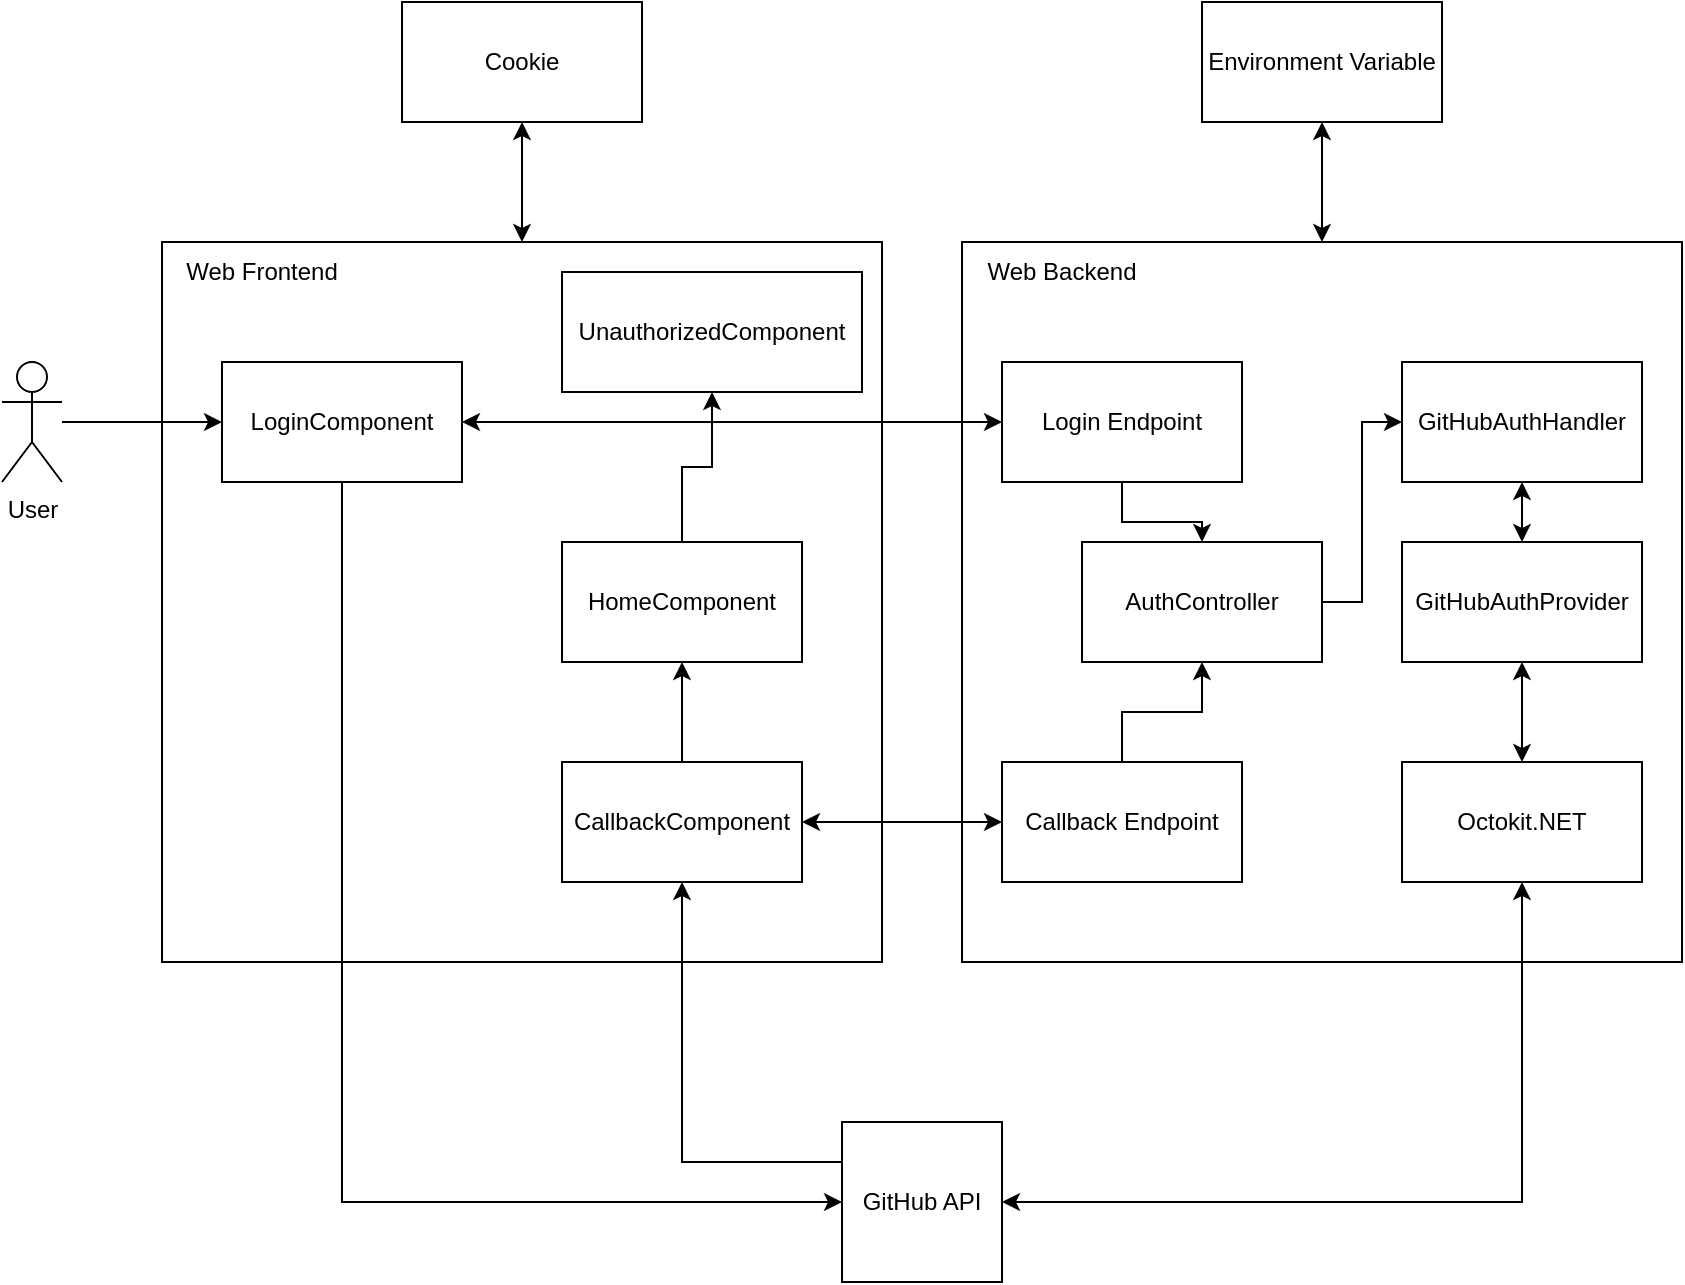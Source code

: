 <mxfile version="20.8.16" type="device"><diagram name="Strona-1" id="97WLdW6ybpAodyD5L77Z"><mxGraphModel dx="1418" dy="828" grid="1" gridSize="10" guides="1" tooltips="1" connect="1" arrows="1" fold="1" page="1" pageScale="1" pageWidth="16000" pageHeight="16000" math="0" shadow="0"><root><mxCell id="0"/><mxCell id="1" parent="0"/><mxCell id="ST7j3qCers82DrXwf6a3-1" value="" style="whiteSpace=wrap;html=1;aspect=fixed;" parent="1" vertex="1"><mxGeometry x="280" y="200" width="360" height="360" as="geometry"/></mxCell><mxCell id="ST7j3qCers82DrXwf6a3-2" value="Web Frontend" style="text;html=1;strokeColor=none;fillColor=none;align=center;verticalAlign=middle;whiteSpace=wrap;rounded=0;" parent="1" vertex="1"><mxGeometry x="280" y="200" width="100" height="30" as="geometry"/></mxCell><mxCell id="ST7j3qCers82DrXwf6a3-3" value="" style="whiteSpace=wrap;html=1;aspect=fixed;" parent="1" vertex="1"><mxGeometry x="680" y="200" width="360" height="360" as="geometry"/></mxCell><mxCell id="ST7j3qCers82DrXwf6a3-4" value="Web Backend" style="text;html=1;strokeColor=none;fillColor=none;align=center;verticalAlign=middle;whiteSpace=wrap;rounded=0;" parent="1" vertex="1"><mxGeometry x="680" y="200" width="100" height="30" as="geometry"/></mxCell><mxCell id="ST7j3qCers82DrXwf6a3-20" style="edgeStyle=orthogonalEdgeStyle;rounded=0;orthogonalLoop=1;jettySize=auto;html=1;exitX=0;exitY=0.25;exitDx=0;exitDy=0;entryX=0.5;entryY=1;entryDx=0;entryDy=0;startArrow=none;startFill=0;endArrow=classic;endFill=1;" parent="1" source="ST7j3qCers82DrXwf6a3-5" target="ST7j3qCers82DrXwf6a3-16" edge="1"><mxGeometry relative="1" as="geometry"/></mxCell><mxCell id="ST7j3qCers82DrXwf6a3-5" value="GitHub API" style="whiteSpace=wrap;html=1;aspect=fixed;" parent="1" vertex="1"><mxGeometry x="620" y="640" width="80" height="80" as="geometry"/></mxCell><mxCell id="ST7j3qCers82DrXwf6a3-12" style="edgeStyle=orthogonalEdgeStyle;rounded=0;orthogonalLoop=1;jettySize=auto;html=1;exitX=0.5;exitY=1;exitDx=0;exitDy=0;entryX=1;entryY=0.5;entryDx=0;entryDy=0;startArrow=classic;startFill=1;" parent="1" source="ST7j3qCers82DrXwf6a3-6" target="ST7j3qCers82DrXwf6a3-5" edge="1"><mxGeometry relative="1" as="geometry"/></mxCell><mxCell id="ST7j3qCers82DrXwf6a3-6" value="Octokit.NET" style="rounded=0;whiteSpace=wrap;html=1;" parent="1" vertex="1"><mxGeometry x="900" y="460" width="120" height="60" as="geometry"/></mxCell><mxCell id="60deinlO_U2B4ewSCEYN-9" style="edgeStyle=orthogonalEdgeStyle;rounded=0;orthogonalLoop=1;jettySize=auto;html=1;exitX=0.5;exitY=1;exitDx=0;exitDy=0;entryX=0.5;entryY=0;entryDx=0;entryDy=0;startArrow=classic;startFill=1;" parent="1" source="ST7j3qCers82DrXwf6a3-7" target="ST7j3qCers82DrXwf6a3-6" edge="1"><mxGeometry relative="1" as="geometry"/></mxCell><mxCell id="ST7j3qCers82DrXwf6a3-7" value="GitHubAuthProvider" style="rounded=0;whiteSpace=wrap;html=1;" parent="1" vertex="1"><mxGeometry x="900" y="350" width="120" height="60" as="geometry"/></mxCell><mxCell id="60deinlO_U2B4ewSCEYN-8" style="edgeStyle=orthogonalEdgeStyle;rounded=0;orthogonalLoop=1;jettySize=auto;html=1;exitX=0.5;exitY=1;exitDx=0;exitDy=0;entryX=0.5;entryY=0;entryDx=0;entryDy=0;startArrow=classic;startFill=1;" parent="1" source="ST7j3qCers82DrXwf6a3-8" target="ST7j3qCers82DrXwf6a3-7" edge="1"><mxGeometry relative="1" as="geometry"/></mxCell><mxCell id="ST7j3qCers82DrXwf6a3-8" value="GitHubAuthHandler" style="rounded=0;whiteSpace=wrap;html=1;" parent="1" vertex="1"><mxGeometry x="900" y="260" width="120" height="60" as="geometry"/></mxCell><mxCell id="60deinlO_U2B4ewSCEYN-7" style="edgeStyle=orthogonalEdgeStyle;rounded=0;orthogonalLoop=1;jettySize=auto;html=1;exitX=1;exitY=0.5;exitDx=0;exitDy=0;entryX=0;entryY=0.5;entryDx=0;entryDy=0;startArrow=none;startFill=0;" parent="1" source="ST7j3qCers82DrXwf6a3-9" target="ST7j3qCers82DrXwf6a3-8" edge="1"><mxGeometry relative="1" as="geometry"/></mxCell><mxCell id="ST7j3qCers82DrXwf6a3-9" value="AuthController" style="rounded=0;whiteSpace=wrap;html=1;" parent="1" vertex="1"><mxGeometry x="740" y="350" width="120" height="60" as="geometry"/></mxCell><mxCell id="60deinlO_U2B4ewSCEYN-5" style="edgeStyle=orthogonalEdgeStyle;rounded=0;orthogonalLoop=1;jettySize=auto;html=1;exitX=0.5;exitY=1;exitDx=0;exitDy=0;entryX=0.5;entryY=0;entryDx=0;entryDy=0;startArrow=none;startFill=0;" parent="1" source="ST7j3qCers82DrXwf6a3-10" target="ST7j3qCers82DrXwf6a3-9" edge="1"><mxGeometry relative="1" as="geometry"/></mxCell><mxCell id="ST7j3qCers82DrXwf6a3-10" value="Login Endpoint" style="rounded=0;whiteSpace=wrap;html=1;" parent="1" vertex="1"><mxGeometry x="700" y="260" width="120" height="60" as="geometry"/></mxCell><mxCell id="60deinlO_U2B4ewSCEYN-6" style="edgeStyle=orthogonalEdgeStyle;rounded=0;orthogonalLoop=1;jettySize=auto;html=1;exitX=0.5;exitY=0;exitDx=0;exitDy=0;entryX=0.5;entryY=1;entryDx=0;entryDy=0;startArrow=none;startFill=0;" parent="1" source="ST7j3qCers82DrXwf6a3-11" target="ST7j3qCers82DrXwf6a3-9" edge="1"><mxGeometry relative="1" as="geometry"/></mxCell><mxCell id="ST7j3qCers82DrXwf6a3-11" value="Callback Endpoint" style="rounded=0;whiteSpace=wrap;html=1;" parent="1" vertex="1"><mxGeometry x="700" y="460" width="120" height="60" as="geometry"/></mxCell><mxCell id="ST7j3qCers82DrXwf6a3-25" style="edgeStyle=orthogonalEdgeStyle;rounded=0;orthogonalLoop=1;jettySize=auto;html=1;entryX=0;entryY=0.5;entryDx=0;entryDy=0;startArrow=none;startFill=0;endArrow=classic;endFill=1;" parent="1" source="ST7j3qCers82DrXwf6a3-13" target="ST7j3qCers82DrXwf6a3-14" edge="1"><mxGeometry relative="1" as="geometry"/></mxCell><mxCell id="ST7j3qCers82DrXwf6a3-13" value="User" style="shape=umlActor;verticalLabelPosition=bottom;verticalAlign=top;html=1;outlineConnect=0;" parent="1" vertex="1"><mxGeometry x="200" y="260" width="30" height="60" as="geometry"/></mxCell><mxCell id="ST7j3qCers82DrXwf6a3-17" style="edgeStyle=orthogonalEdgeStyle;rounded=0;orthogonalLoop=1;jettySize=auto;html=1;exitX=0.5;exitY=1;exitDx=0;exitDy=0;entryX=0;entryY=0.5;entryDx=0;entryDy=0;startArrow=none;startFill=0;" parent="1" source="ST7j3qCers82DrXwf6a3-14" target="ST7j3qCers82DrXwf6a3-5" edge="1"><mxGeometry relative="1" as="geometry"/></mxCell><mxCell id="ST7j3qCers82DrXwf6a3-19" style="edgeStyle=orthogonalEdgeStyle;rounded=0;orthogonalLoop=1;jettySize=auto;html=1;exitX=1;exitY=0.5;exitDx=0;exitDy=0;entryX=0;entryY=0.5;entryDx=0;entryDy=0;startArrow=classic;startFill=1;" parent="1" source="ST7j3qCers82DrXwf6a3-14" target="ST7j3qCers82DrXwf6a3-10" edge="1"><mxGeometry relative="1" as="geometry"/></mxCell><mxCell id="ST7j3qCers82DrXwf6a3-14" value="LoginComponent" style="rounded=0;whiteSpace=wrap;html=1;" parent="1" vertex="1"><mxGeometry x="310" y="260" width="120" height="60" as="geometry"/></mxCell><mxCell id="ST7j3qCers82DrXwf6a3-21" style="edgeStyle=orthogonalEdgeStyle;rounded=0;orthogonalLoop=1;jettySize=auto;html=1;exitX=1;exitY=0.5;exitDx=0;exitDy=0;entryX=0;entryY=0.5;entryDx=0;entryDy=0;startArrow=classic;startFill=1;" parent="1" source="ST7j3qCers82DrXwf6a3-16" target="ST7j3qCers82DrXwf6a3-11" edge="1"><mxGeometry relative="1" as="geometry"/></mxCell><mxCell id="ST7j3qCers82DrXwf6a3-24" style="edgeStyle=orthogonalEdgeStyle;rounded=0;orthogonalLoop=1;jettySize=auto;html=1;exitX=0.5;exitY=0;exitDx=0;exitDy=0;entryX=0.5;entryY=1;entryDx=0;entryDy=0;startArrow=none;startFill=0;endArrow=classic;endFill=1;" parent="1" source="ST7j3qCers82DrXwf6a3-16" target="ST7j3qCers82DrXwf6a3-22" edge="1"><mxGeometry relative="1" as="geometry"/></mxCell><mxCell id="ST7j3qCers82DrXwf6a3-16" value="CallbackComponent" style="rounded=0;whiteSpace=wrap;html=1;" parent="1" vertex="1"><mxGeometry x="480" y="460" width="120" height="60" as="geometry"/></mxCell><mxCell id="ST7j3qCers82DrXwf6a3-26" style="edgeStyle=orthogonalEdgeStyle;rounded=0;orthogonalLoop=1;jettySize=auto;html=1;exitX=0.5;exitY=0;exitDx=0;exitDy=0;entryX=0.5;entryY=1;entryDx=0;entryDy=0;startArrow=none;startFill=0;endArrow=classic;endFill=1;" parent="1" source="ST7j3qCers82DrXwf6a3-22" target="ST7j3qCers82DrXwf6a3-23" edge="1"><mxGeometry relative="1" as="geometry"/></mxCell><mxCell id="ST7j3qCers82DrXwf6a3-22" value="HomeComponent" style="rounded=0;whiteSpace=wrap;html=1;" parent="1" vertex="1"><mxGeometry x="480" y="350" width="120" height="60" as="geometry"/></mxCell><mxCell id="ST7j3qCers82DrXwf6a3-23" value="UnauthorizedComponent" style="rounded=0;whiteSpace=wrap;html=1;" parent="1" vertex="1"><mxGeometry x="480" y="215" width="150" height="60" as="geometry"/></mxCell><mxCell id="60deinlO_U2B4ewSCEYN-3" style="edgeStyle=orthogonalEdgeStyle;rounded=0;orthogonalLoop=1;jettySize=auto;html=1;exitX=0.5;exitY=1;exitDx=0;exitDy=0;entryX=0.5;entryY=0;entryDx=0;entryDy=0;startArrow=classic;startFill=1;" parent="1" source="60deinlO_U2B4ewSCEYN-1" target="ST7j3qCers82DrXwf6a3-1" edge="1"><mxGeometry relative="1" as="geometry"/></mxCell><mxCell id="60deinlO_U2B4ewSCEYN-1" value="Cookie" style="rounded=0;whiteSpace=wrap;html=1;" parent="1" vertex="1"><mxGeometry x="400" y="80" width="120" height="60" as="geometry"/></mxCell><mxCell id="60deinlO_U2B4ewSCEYN-4" style="edgeStyle=orthogonalEdgeStyle;rounded=0;orthogonalLoop=1;jettySize=auto;html=1;exitX=0.5;exitY=1;exitDx=0;exitDy=0;entryX=0.5;entryY=0;entryDx=0;entryDy=0;startArrow=classic;startFill=1;" parent="1" source="60deinlO_U2B4ewSCEYN-2" target="ST7j3qCers82DrXwf6a3-3" edge="1"><mxGeometry relative="1" as="geometry"/></mxCell><mxCell id="60deinlO_U2B4ewSCEYN-2" value="Environment Variable" style="rounded=0;whiteSpace=wrap;html=1;" parent="1" vertex="1"><mxGeometry x="800" y="80" width="120" height="60" as="geometry"/></mxCell></root></mxGraphModel></diagram></mxfile>